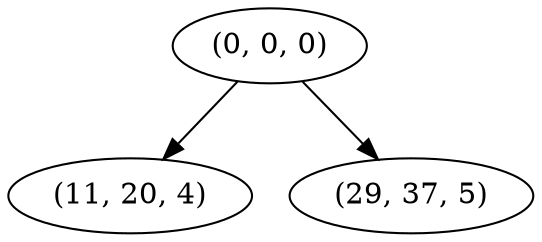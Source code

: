digraph tree {
    "(0, 0, 0)";
    "(11, 20, 4)";
    "(29, 37, 5)";
    "(0, 0, 0)" -> "(11, 20, 4)";
    "(0, 0, 0)" -> "(29, 37, 5)";
}
